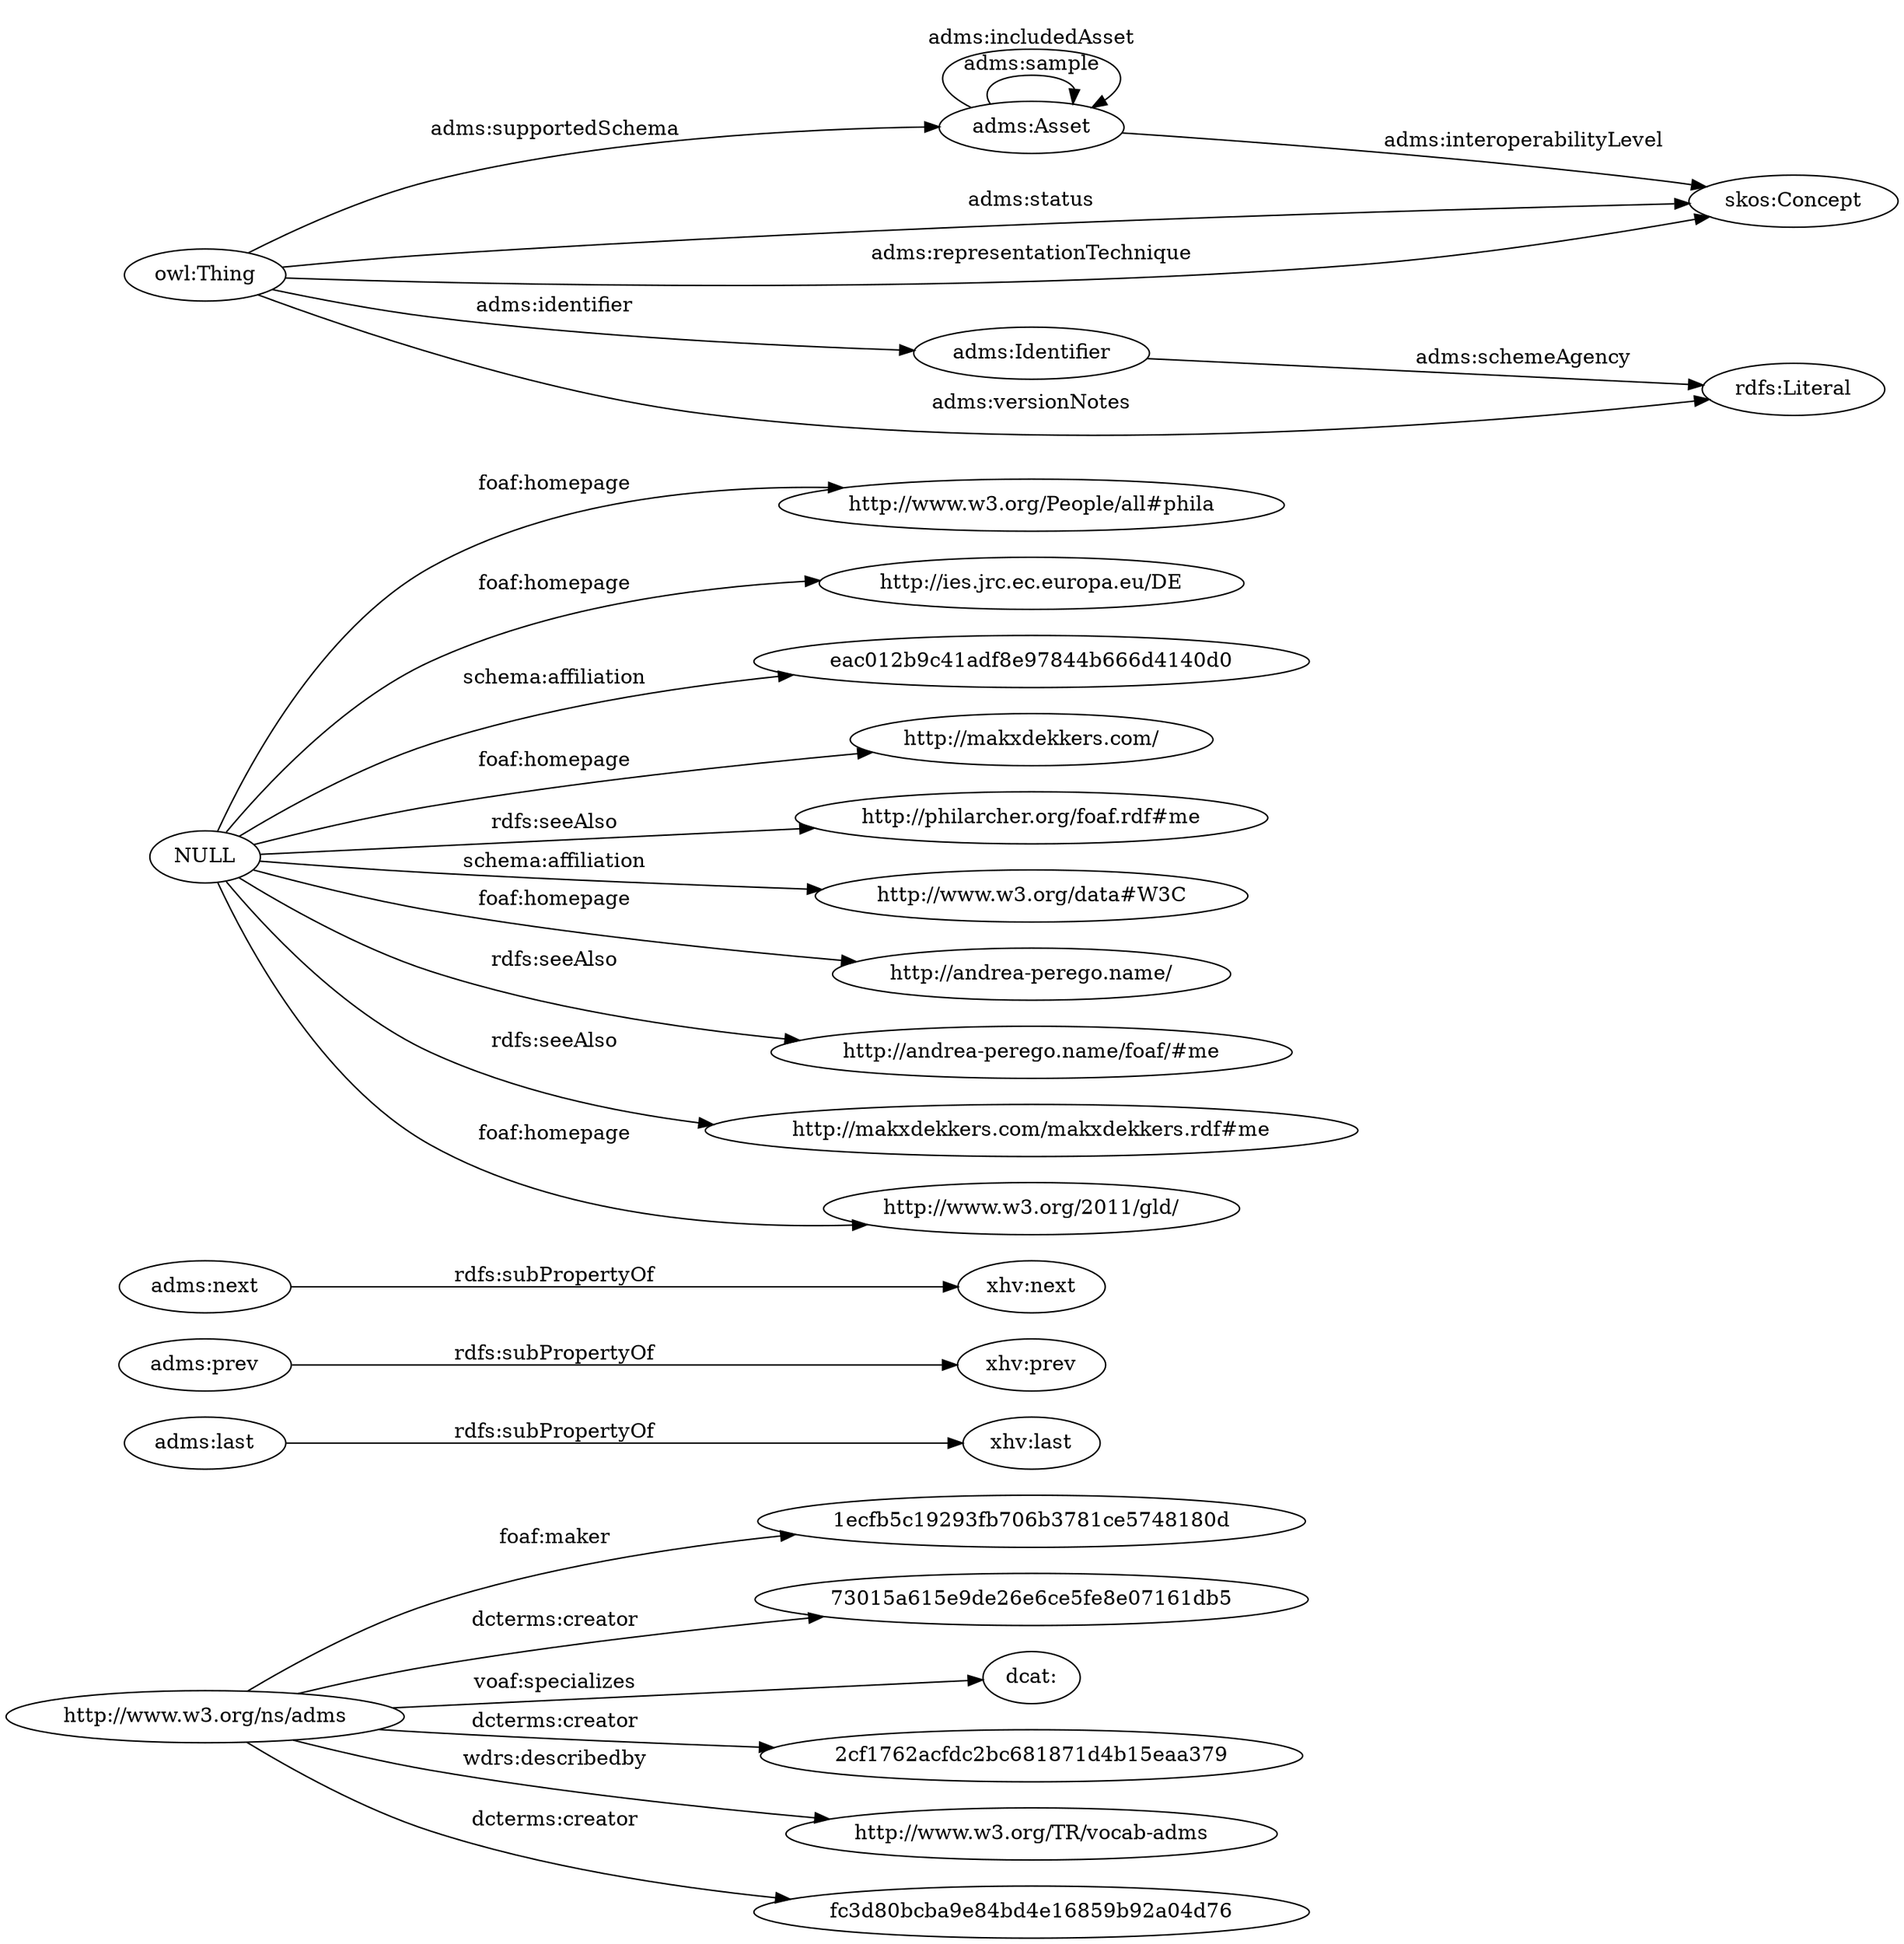 digraph ar2dtool_diagram { 
rankdir=LR;
size="1501"
	"http://www.w3.org/ns/adms" -> "1ecfb5c19293fb706b3781ce5748180d" [ label = "foaf:maker" ];
	"http://www.w3.org/ns/adms" -> "73015a615e9de26e6ce5fe8e07161db5" [ label = "dcterms:creator" ];
	"http://www.w3.org/ns/adms" -> "dcat:" [ label = "voaf:specializes" ];
	"http://www.w3.org/ns/adms" -> "2cf1762acfdc2bc681871d4b15eaa379" [ label = "dcterms:creator" ];
	"http://www.w3.org/ns/adms" -> "http://www.w3.org/TR/vocab-adms" [ label = "wdrs:describedby" ];
	"http://www.w3.org/ns/adms" -> "fc3d80bcba9e84bd4e16859b92a04d76" [ label = "dcterms:creator" ];
	"adms:last" -> "xhv:last" [ label = "rdfs:subPropertyOf" ];
	"adms:prev" -> "xhv:prev" [ label = "rdfs:subPropertyOf" ];
	"adms:next" -> "xhv:next" [ label = "rdfs:subPropertyOf" ];
	"NULL" -> "http://www.w3.org/People/all#phila" [ label = "foaf:homepage" ];
	"NULL" -> "http://ies.jrc.ec.europa.eu/DE" [ label = "foaf:homepage" ];
	"NULL" -> "eac012b9c41adf8e97844b666d4140d0" [ label = "schema:affiliation" ];
	"NULL" -> "http://makxdekkers.com/" [ label = "foaf:homepage" ];
	"NULL" -> "http://philarcher.org/foaf.rdf#me" [ label = "rdfs:seeAlso" ];
	"NULL" -> "http://www.w3.org/data#W3C" [ label = "schema:affiliation" ];
	"NULL" -> "http://andrea-perego.name/" [ label = "foaf:homepage" ];
	"NULL" -> "http://andrea-perego.name/foaf/#me" [ label = "rdfs:seeAlso" ];
	"NULL" -> "http://makxdekkers.com/makxdekkers.rdf#me" [ label = "rdfs:seeAlso" ];
	"NULL" -> "http://www.w3.org/2011/gld/" [ label = "foaf:homepage" ];
	"owl:Thing" -> "adms:Asset" [ label = "adms:supportedSchema" ];
	"adms:Asset" -> "adms:Asset" [ label = "adms:sample" ];
	"owl:Thing" -> "skos:Concept" [ label = "adms:status" ];
	"owl:Thing" -> "skos:Concept" [ label = "adms:representationTechnique" ];
	"adms:Identifier" -> "rdfs:Literal" [ label = "adms:schemeAgency" ];
	"owl:Thing" -> "rdfs:Literal" [ label = "adms:versionNotes" ];
	"adms:Asset" -> "skos:Concept" [ label = "adms:interoperabilityLevel" ];
	"adms:Asset" -> "adms:Asset" [ label = "adms:includedAsset" ];
	"owl:Thing" -> "adms:Identifier" [ label = "adms:identifier" ];

}
